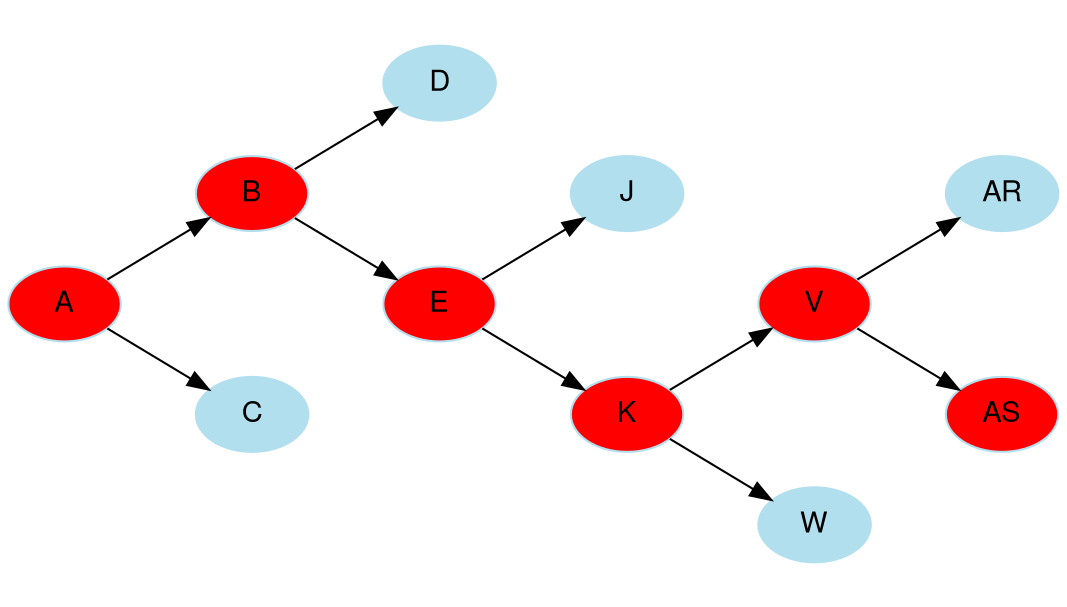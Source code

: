 digraph unix {
    fontname="Helvetica,Arial,sans-serif"
    node [fontname="Helvetica,Arial,sans-serif"]
    edge [fontname="Helvetica,Arial,sans-serif"]
    node [color=lightblue2, style=filled];
    rankdir="LR";
    ratio=0.5625;
    splines=true;
    A[fillcolor=red];
    A -> {B C};
    B[fillcolor=red];
    B -> {D E};
    C;
    D;
    E[fillcolor=red];
    E -> {J K};
    J;
    K[fillcolor=red];
    K -> {V W};
    V[fillcolor=red];
    V -> {AR AS};
    W;
    AR;
    AS[fillcolor=red];
}
